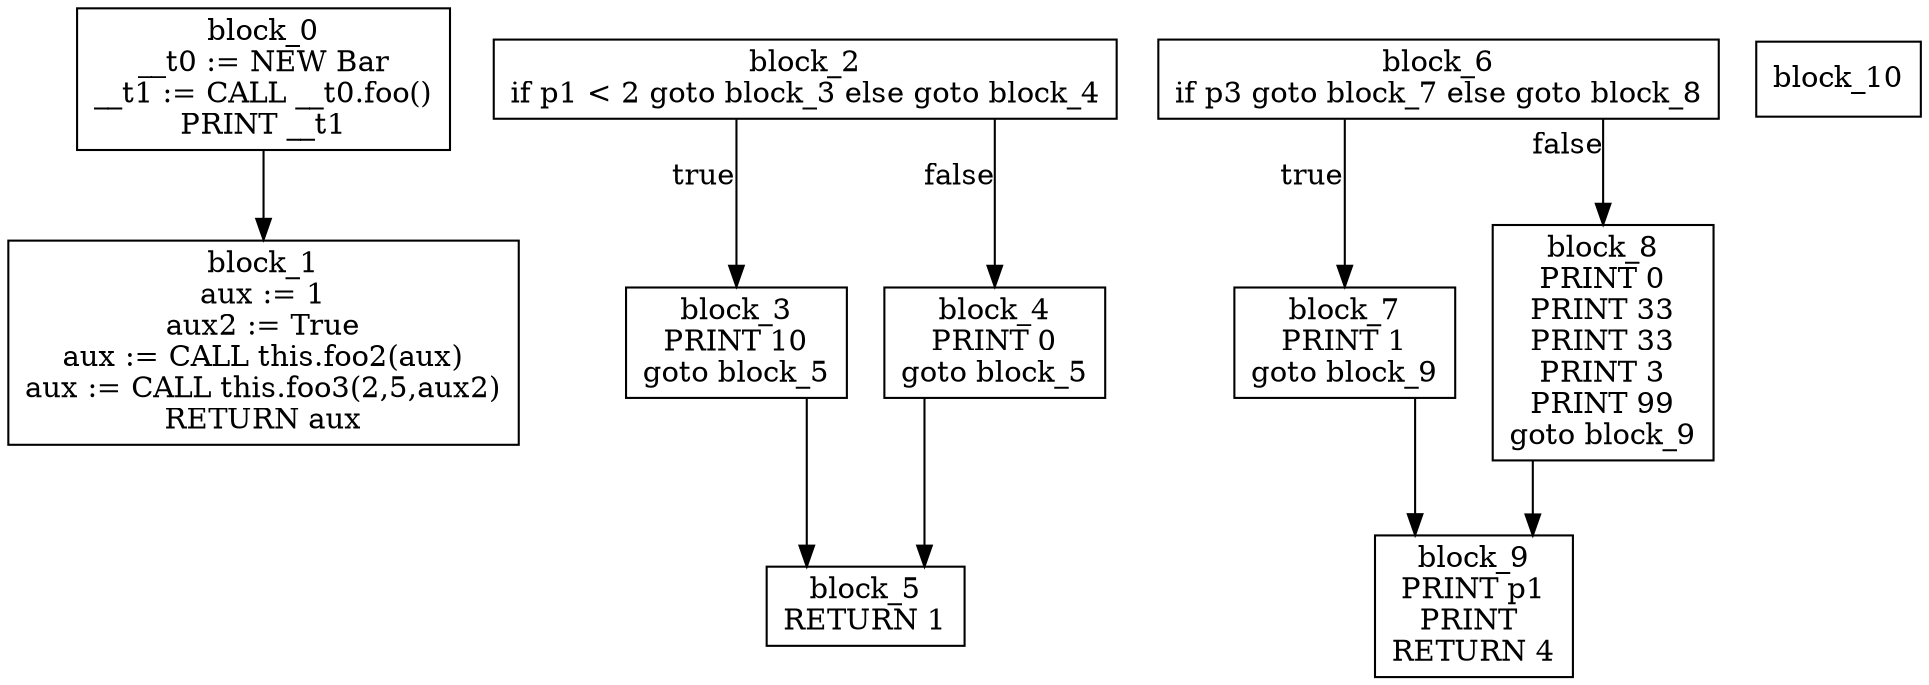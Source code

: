 digraph CFG {
graph [splines=ortho];
node [shape=box];
block_0 -> block_1;
block_0 [label="block_0\n__t0 := NEW Bar\n__t1 := CALL __t0.foo()\nPRINT __t1\n"];
block_1 [label="block_1\naux := 1\naux2 := True\naux := CALL this.foo2(aux)\naux := CALL this.foo3(2,5,aux2)\nRETURN aux\n"];
block_2 -> block_3 [xlabel="true"];
block_2 -> block_4 [xlabel="false"];
block_2 [label="block_2\nif p1 < 2 goto block_3 else goto block_4\n"];
block_3 -> block_5;
block_3 [label="block_3\nPRINT 10\ngoto block_5\n"];
block_4 -> block_5;
block_4 [label="block_4\nPRINT 0\ngoto block_5\n"];
block_5 [label="block_5\nRETURN 1\n"];
block_6 -> block_7 [xlabel="true"];
block_6 -> block_8 [xlabel="false"];
block_6 [label="block_6\nif p3 goto block_7 else goto block_8\n"];
block_7 -> block_9;
block_7 [label="block_7\nPRINT 1\ngoto block_9\n"];
block_8 -> block_9;
block_8 [label="block_8\nPRINT 0\nPRINT 33\nPRINT 33\nPRINT 3\nPRINT 99\ngoto block_9\n"];
block_9 [label="block_9\nPRINT p1\nPRINT \nRETURN 4\n"];
block_10 [label="block_10\n"];
}
